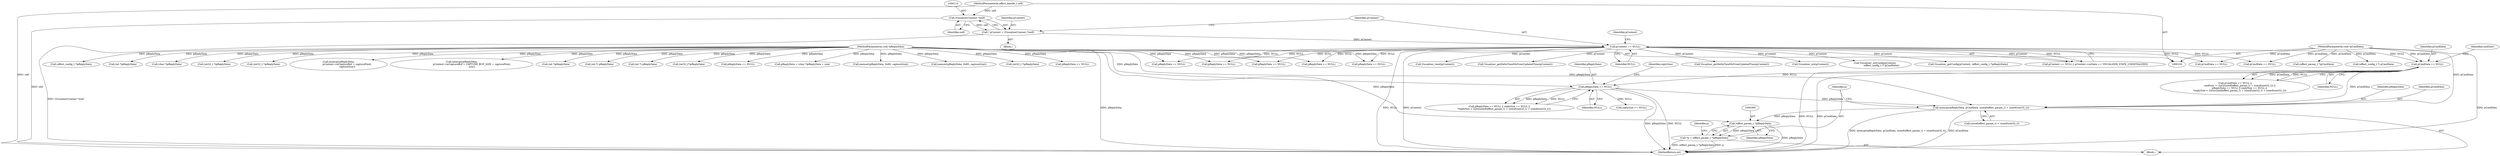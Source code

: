 digraph "0_Android_aeea52da00d210587fb3ed895de3d5f2e0264c88_11@API" {
"1000357" [label="(Call,memcpy(pReplyData, pCmdData, sizeof(effect_param_t) + sizeof(uint32_t)))"];
"1000333" [label="(Call,pReplyData == NULL)"];
"1000108" [label="(MethodParameterIn,void *pReplyData)"];
"1000319" [label="(Call,pCmdData == NULL)"];
"1000106" [label="(MethodParameterIn,void *pCmdData)"];
"1000119" [label="(Call,pContext == NULL)"];
"1000111" [label="(Call,* pContext = (VisualizerContext *)self)"];
"1000113" [label="(Call,(VisualizerContext *)self)"];
"1000103" [label="(MethodParameterIn,effect_handle_t self)"];
"1000368" [label="(Call,(effect_param_t *)pReplyData)"];
"1000366" [label="(Call,*p = (effect_param_t *)pReplyData)"];
"1000781" [label="(Call,pReplyData = (char *)pReplyData + size)"];
"1000833" [label="(Call,Visualizer_getDeltaTimeMsFromUpdatedTime(pContext))"];
"1000121" [label="(Identifier,NULL)"];
"1000318" [label="(Call,pCmdData == NULL ||\n             cmdSize != (int)(sizeof(effect_param_t) + sizeof(uint32_t)) ||\n            pReplyData == NULL || replySize == NULL ||\n             *replySize < (int)(sizeof(effect_param_t) + sizeof(uint32_t) + sizeof(uint32_t)))"];
"1000706" [label="(Call,memset(pReplyData, 0x80, captureSize))"];
"1000811" [label="(Call,memset(pReplyData, 0x80, captureSize))"];
"1000674" [label="(Call,Visualizer_getDeltaTimeMsFromUpdatedTime(pContext))"];
"1000556" [label="(Call,(int32_t *)pReplyData)"];
"1000124" [label="(Identifier,pContext)"];
"1000360" [label="(Call,sizeof(effect_param_t) + sizeof(uint32_t))"];
"1000511" [label="(Call,pReplyData == NULL)"];
"1000158" [label="(Call,Visualizer_init(pContext))"];
"1000649" [label="(Call,pReplyData == NULL)"];
"1000319" [label="(Call,pCmdData == NULL)"];
"1000113" [label="(Call,(VisualizerContext *)self)"];
"1000373" [label="(Identifier,p)"];
"1000232" [label="(Call,pReplyData == NULL)"];
"1000335" [label="(Identifier,NULL)"];
"1000106" [label="(MethodParameterIn,void *pCmdData)"];
"1000358" [label="(Identifier,pReplyData)"];
"1000359" [label="(Identifier,pCmdData)"];
"1000536" [label="(Call,(effect_param_t *)pCmdData)"];
"1000221" [label="(Call,(effect_config_t *)pReplyData)"];
"1000310" [label="(Call,(int *)pReplyData)"];
"1000784" [label="(Call,(char *)pReplyData)"];
"1000324" [label="(Identifier,cmdSize)"];
"1000164" [label="(Call,pCmdData == NULL)"];
"1000196" [label="(Call,(effect_config_t *) pCmdData)"];
"1000629" [label="(Call,(int32_t *)pReplyData)"];
"1000357" [label="(Call,memcpy(pReplyData, pCmdData, sizeof(effect_param_t) + sizeof(uint32_t)))"];
"1000494" [label="(Call,pCmdData == NULL)"];
"1000529" [label="(Call,(int32_t *)pReplyData)"];
"1000194" [label="(Call,Visualizer_setConfig(pContext,\n                 (effect_config_t *) pCmdData))"];
"1000334" [label="(Identifier,pReplyData)"];
"1000219" [label="(Call,Visualizer_getConfig(pContext, (effect_config_t *)pReplyData))"];
"1000137" [label="(Call,pReplyData == NULL)"];
"1000118" [label="(Call,pContext == NULL || pContext->mState == VISUALIZER_STATE_UNINITIALIZED)"];
"1000112" [label="(Identifier,pContext)"];
"1000111" [label="(Call,* pContext = (VisualizerContext *)self)"];
"1001028" [label="(MethodReturn,int)"];
"1000794" [label="(Call,memcpy(pReplyData,\n                       pContext->mCaptureBuf + capturePoint,\n                       captureSize))"];
"1000771" [label="(Call,memcpy(pReplyData,\n                           pContext->mCaptureBuf + CAPTURE_BUF_SIZE + capturePoint,\n                           size))"];
"1000337" [label="(Call,replySize == NULL)"];
"1000119" [label="(Call,pContext == NULL)"];
"1000321" [label="(Identifier,NULL)"];
"1000120" [label="(Identifier,pContext)"];
"1000370" [label="(Identifier,pReplyData)"];
"1000267" [label="(Call,(int *)pReplyData)"];
"1000275" [label="(Call,pReplyData == NULL)"];
"1000338" [label="(Identifier,replySize)"];
"1000226" [label="(Call,Visualizer_reset(pContext))"];
"1000109" [label="(Block,)"];
"1000115" [label="(Identifier,self)"];
"1000155" [label="(Call,(int *) pReplyData)"];
"1000103" [label="(MethodParameterIn,effect_handle_t self)"];
"1000108" [label="(MethodParameterIn,void *pReplyData)"];
"1000203" [label="(Call,pReplyData == NULL)"];
"1000320" [label="(Identifier,pCmdData)"];
"1000368" [label="(Call,(effect_param_t *)pReplyData)"];
"1000316" [label="(Block,)"];
"1000367" [label="(Identifier,p)"];
"1000366" [label="(Call,*p = (effect_param_t *)pReplyData)"];
"1000191" [label="(Call,(int *) pReplyData)"];
"1000958" [label="(Call,(int32_t*)pReplyData)"];
"1000173" [label="(Call,pReplyData == NULL)"];
"1000332" [label="(Call,pReplyData == NULL || replySize == NULL ||\n             *replySize < (int)(sizeof(effect_param_t) + sizeof(uint32_t) + sizeof(uint32_t)))"];
"1000333" [label="(Call,pReplyData == NULL)"];
"1000357" -> "1000316"  [label="AST: "];
"1000357" -> "1000360"  [label="CFG: "];
"1000358" -> "1000357"  [label="AST: "];
"1000359" -> "1000357"  [label="AST: "];
"1000360" -> "1000357"  [label="AST: "];
"1000367" -> "1000357"  [label="CFG: "];
"1000357" -> "1001028"  [label="DDG: memcpy(pReplyData, pCmdData, sizeof(effect_param_t) + sizeof(uint32_t))"];
"1000357" -> "1001028"  [label="DDG: pCmdData"];
"1000333" -> "1000357"  [label="DDG: pReplyData"];
"1000108" -> "1000357"  [label="DDG: pReplyData"];
"1000319" -> "1000357"  [label="DDG: pCmdData"];
"1000106" -> "1000357"  [label="DDG: pCmdData"];
"1000357" -> "1000368"  [label="DDG: pReplyData"];
"1000333" -> "1000332"  [label="AST: "];
"1000333" -> "1000335"  [label="CFG: "];
"1000334" -> "1000333"  [label="AST: "];
"1000335" -> "1000333"  [label="AST: "];
"1000338" -> "1000333"  [label="CFG: "];
"1000332" -> "1000333"  [label="CFG: "];
"1000333" -> "1001028"  [label="DDG: pReplyData"];
"1000333" -> "1001028"  [label="DDG: NULL"];
"1000333" -> "1000332"  [label="DDG: pReplyData"];
"1000333" -> "1000332"  [label="DDG: NULL"];
"1000108" -> "1000333"  [label="DDG: pReplyData"];
"1000319" -> "1000333"  [label="DDG: NULL"];
"1000333" -> "1000337"  [label="DDG: NULL"];
"1000108" -> "1000102"  [label="AST: "];
"1000108" -> "1001028"  [label="DDG: pReplyData"];
"1000108" -> "1000137"  [label="DDG: pReplyData"];
"1000108" -> "1000155"  [label="DDG: pReplyData"];
"1000108" -> "1000173"  [label="DDG: pReplyData"];
"1000108" -> "1000191"  [label="DDG: pReplyData"];
"1000108" -> "1000203"  [label="DDG: pReplyData"];
"1000108" -> "1000221"  [label="DDG: pReplyData"];
"1000108" -> "1000232"  [label="DDG: pReplyData"];
"1000108" -> "1000267"  [label="DDG: pReplyData"];
"1000108" -> "1000275"  [label="DDG: pReplyData"];
"1000108" -> "1000310"  [label="DDG: pReplyData"];
"1000108" -> "1000368"  [label="DDG: pReplyData"];
"1000108" -> "1000511"  [label="DDG: pReplyData"];
"1000108" -> "1000529"  [label="DDG: pReplyData"];
"1000108" -> "1000556"  [label="DDG: pReplyData"];
"1000108" -> "1000629"  [label="DDG: pReplyData"];
"1000108" -> "1000649"  [label="DDG: pReplyData"];
"1000108" -> "1000706"  [label="DDG: pReplyData"];
"1000108" -> "1000771"  [label="DDG: pReplyData"];
"1000108" -> "1000781"  [label="DDG: pReplyData"];
"1000108" -> "1000784"  [label="DDG: pReplyData"];
"1000108" -> "1000794"  [label="DDG: pReplyData"];
"1000108" -> "1000811"  [label="DDG: pReplyData"];
"1000108" -> "1000958"  [label="DDG: pReplyData"];
"1000319" -> "1000318"  [label="AST: "];
"1000319" -> "1000321"  [label="CFG: "];
"1000320" -> "1000319"  [label="AST: "];
"1000321" -> "1000319"  [label="AST: "];
"1000324" -> "1000319"  [label="CFG: "];
"1000318" -> "1000319"  [label="CFG: "];
"1000319" -> "1001028"  [label="DDG: NULL"];
"1000319" -> "1001028"  [label="DDG: pCmdData"];
"1000319" -> "1000318"  [label="DDG: pCmdData"];
"1000319" -> "1000318"  [label="DDG: NULL"];
"1000106" -> "1000319"  [label="DDG: pCmdData"];
"1000119" -> "1000319"  [label="DDG: NULL"];
"1000106" -> "1000102"  [label="AST: "];
"1000106" -> "1001028"  [label="DDG: pCmdData"];
"1000106" -> "1000164"  [label="DDG: pCmdData"];
"1000106" -> "1000196"  [label="DDG: pCmdData"];
"1000106" -> "1000494"  [label="DDG: pCmdData"];
"1000106" -> "1000536"  [label="DDG: pCmdData"];
"1000119" -> "1000118"  [label="AST: "];
"1000119" -> "1000121"  [label="CFG: "];
"1000120" -> "1000119"  [label="AST: "];
"1000121" -> "1000119"  [label="AST: "];
"1000124" -> "1000119"  [label="CFG: "];
"1000118" -> "1000119"  [label="CFG: "];
"1000119" -> "1001028"  [label="DDG: NULL"];
"1000119" -> "1001028"  [label="DDG: pContext"];
"1000119" -> "1000118"  [label="DDG: pContext"];
"1000119" -> "1000118"  [label="DDG: NULL"];
"1000111" -> "1000119"  [label="DDG: pContext"];
"1000119" -> "1000137"  [label="DDG: NULL"];
"1000119" -> "1000158"  [label="DDG: pContext"];
"1000119" -> "1000164"  [label="DDG: NULL"];
"1000119" -> "1000194"  [label="DDG: pContext"];
"1000119" -> "1000203"  [label="DDG: NULL"];
"1000119" -> "1000219"  [label="DDG: pContext"];
"1000119" -> "1000226"  [label="DDG: pContext"];
"1000119" -> "1000232"  [label="DDG: NULL"];
"1000119" -> "1000275"  [label="DDG: NULL"];
"1000119" -> "1000494"  [label="DDG: NULL"];
"1000119" -> "1000649"  [label="DDG: NULL"];
"1000119" -> "1000674"  [label="DDG: pContext"];
"1000119" -> "1000833"  [label="DDG: pContext"];
"1000111" -> "1000109"  [label="AST: "];
"1000111" -> "1000113"  [label="CFG: "];
"1000112" -> "1000111"  [label="AST: "];
"1000113" -> "1000111"  [label="AST: "];
"1000120" -> "1000111"  [label="CFG: "];
"1000111" -> "1001028"  [label="DDG: (VisualizerContext *)self"];
"1000113" -> "1000111"  [label="DDG: self"];
"1000113" -> "1000115"  [label="CFG: "];
"1000114" -> "1000113"  [label="AST: "];
"1000115" -> "1000113"  [label="AST: "];
"1000113" -> "1001028"  [label="DDG: self"];
"1000103" -> "1000113"  [label="DDG: self"];
"1000103" -> "1000102"  [label="AST: "];
"1000103" -> "1001028"  [label="DDG: self"];
"1000368" -> "1000366"  [label="AST: "];
"1000368" -> "1000370"  [label="CFG: "];
"1000369" -> "1000368"  [label="AST: "];
"1000370" -> "1000368"  [label="AST: "];
"1000366" -> "1000368"  [label="CFG: "];
"1000368" -> "1001028"  [label="DDG: pReplyData"];
"1000368" -> "1000366"  [label="DDG: pReplyData"];
"1000366" -> "1000316"  [label="AST: "];
"1000367" -> "1000366"  [label="AST: "];
"1000373" -> "1000366"  [label="CFG: "];
"1000366" -> "1001028"  [label="DDG: (effect_param_t *)pReplyData"];
"1000366" -> "1001028"  [label="DDG: p"];
}
